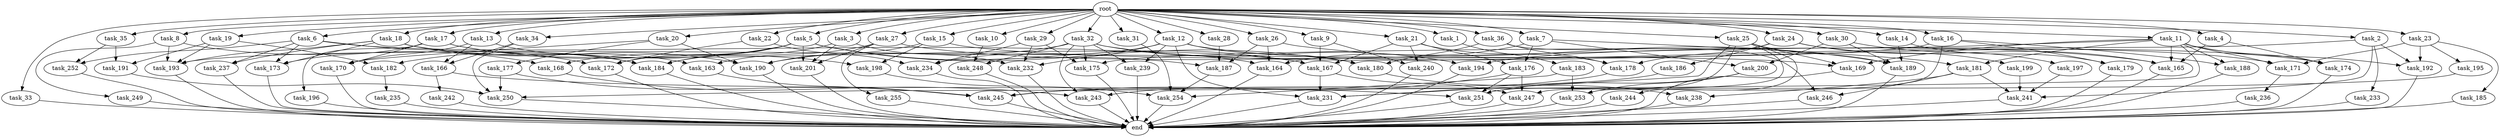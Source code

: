 digraph G {
  task_8 [size="102.400000"];
  task_239 [size="107374182400.000000"];
  task_173 [size="131425999257.600006"];
  task_17 [size="102.400000"];
  task_247 [size="52398601011.200005"];
  task_32 [size="102.400000"];
  task_242 [size="85899345920.000000"];
  task_35 [size="102.400000"];
  task_26 [size="102.400000"];
  task_15 [size="102.400000"];
  task_252 [size="11166914969.600000"];
  task_251 [size="207876417126.400024"];
  task_167 [size="281749854617.600037"];
  task_255 [size="85899345920.000000"];
  task_33 [size="102.400000"];
  task_186 [size="85899345920.000000"];
  task_181 [size="21474836480.000000"];
  task_231 [size="159772783411.200012"];
  task_169 [size="114246130073.600006"];
  task_233 [size="21474836480.000000"];
  task_176 [size="62706522521.600006"];
  task_163 [size="127990025420.800003"];
  task_30 [size="102.400000"];
  task_5 [size="102.400000"];
  task_27 [size="102.400000"];
  task_200 [size="11166914969.600000"];
  task_201 [size="175234665676.800018"];
  task_6 [size="102.400000"];
  task_184 [size="217325345177.600006"];
  task_240 [size="109951162777.600006"];
  task_22 [size="102.400000"];
  task_241 [size="72155450572.800003"];
  task_3 [size="102.400000"];
  task_179 [size="77309411328.000000"];
  task_187 [size="162349763788.800018"];
  task_164 [size="66142496358.400002"];
  task_188 [size="21474836480.000000"];
  task_236 [size="42090679500.800003"];
  task_232 [size="79886391705.600006"];
  task_234 [size="162349763788.800018"];
  task_193 [size="265428978892.800018"];
  task_183 [size="85899345920.000000"];
  task_191 [size="93630287052.800003"];
  task_175 [size="162349763788.800018"];
  task_253 [size="133143986176.000000"];
  task_189 [size="197568495616.000000"];
  root [size="0.000000"];
  task_182 [size="171798691840.000000"];
  task_245 [size="107374182400.000000"];
  task_21 [size="102.400000"];
  task_18 [size="102.400000"];
  task_180 [size="115105123532.800003"];
  task_31 [size="102.400000"];
  task_244 [size="69578470195.199997"];
  task_9 [size="102.400000"];
  task_237 [size="89335319756.800003"];
  task_1 [size="102.400000"];
  task_192 [size="48962627174.400002"];
  task_28 [size="102.400000"];
  task_174 [size="104797202022.400009"];
  task_177 [size="7730941132.800000"];
  task_29 [size="102.400000"];
  task_185 [size="13743895347.200001"];
  task_34 [size="102.400000"];
  task_10 [size="102.400000"];
  task_13 [size="102.400000"];
  task_178 [size="148605868441.600006"];
  task_194 [size="99643241267.200012"];
  task_2 [size="102.400000"];
  task_171 [size="113387136614.400009"];
  end [size="0.000000"];
  task_7 [size="102.400000"];
  task_197 [size="3435973836.800000"];
  task_16 [size="102.400000"];
  task_14 [size="102.400000"];
  task_24 [size="102.400000"];
  task_198 [size="73014444032.000000"];
  task_195 [size="13743895347.200001"];
  task_243 [size="186401580646.400024"];
  task_19 [size="102.400000"];
  task_36 [size="102.400000"];
  task_196 [size="42090679500.800003"];
  task_170 [size="91912300134.400009"];
  task_25 [size="102.400000"];
  task_4 [size="102.400000"];
  task_235 [size="21474836480.000000"];
  task_166 [size="127990025420.800003"];
  task_254 [size="158913789952.000000"];
  task_23 [size="102.400000"];
  task_12 [size="102.400000"];
  task_165 [size="255121057382.400024"];
  task_168 [size="171798691840.000000"];
  task_11 [size="102.400000"];
  task_190 [size="210453397504.000000"];
  task_249 [size="85899345920.000000"];
  task_172 [size="175234665676.800018"];
  task_250 [size="134002979635.200012"];
  task_246 [size="29205777612.800003"];
  task_20 [size="102.400000"];
  task_199 [size="85899345920.000000"];
  task_238 [size="42949672960.000000"];
  task_248 [size="140874927308.800018"];

  task_8 -> task_249 [size="838860800.000000"];
  task_8 -> task_168 [size="838860800.000000"];
  task_8 -> task_193 [size="838860800.000000"];
  task_239 -> end [size="1.000000"];
  task_173 -> end [size="1.000000"];
  task_17 -> task_196 [size="411041792.000000"];
  task_17 -> task_198 [size="411041792.000000"];
  task_17 -> task_163 [size="411041792.000000"];
  task_17 -> task_170 [size="411041792.000000"];
  task_17 -> task_173 [size="411041792.000000"];
  task_247 -> end [size="1.000000"];
  task_32 -> task_190 [size="838860800.000000"];
  task_32 -> task_194 [size="838860800.000000"];
  task_32 -> task_171 [size="838860800.000000"];
  task_32 -> task_239 [size="838860800.000000"];
  task_32 -> task_175 [size="838860800.000000"];
  task_32 -> task_243 [size="838860800.000000"];
  task_32 -> task_248 [size="838860800.000000"];
  task_242 -> end [size="1.000000"];
  task_35 -> task_191 [size="75497472.000000"];
  task_35 -> task_252 [size="75497472.000000"];
  task_26 -> task_189 [size="536870912.000000"];
  task_26 -> task_187 [size="536870912.000000"];
  task_26 -> task_164 [size="536870912.000000"];
  task_15 -> task_190 [size="301989888.000000"];
  task_15 -> task_198 [size="301989888.000000"];
  task_15 -> task_169 [size="301989888.000000"];
  task_252 -> end [size="1.000000"];
  task_251 -> end [size="1.000000"];
  task_167 -> task_231 [size="134217728.000000"];
  task_167 -> task_247 [size="134217728.000000"];
  task_255 -> end [size="1.000000"];
  task_33 -> end [size="1.000000"];
  task_186 -> task_243 [size="301989888.000000"];
  task_181 -> task_241 [size="209715200.000000"];
  task_181 -> task_246 [size="209715200.000000"];
  task_181 -> task_238 [size="209715200.000000"];
  task_231 -> end [size="1.000000"];
  task_169 -> end [size="1.000000"];
  task_233 -> end [size="1.000000"];
  task_176 -> task_245 [size="301989888.000000"];
  task_176 -> task_251 [size="301989888.000000"];
  task_176 -> task_247 [size="301989888.000000"];
  task_163 -> task_245 [size="679477248.000000"];
  task_30 -> task_189 [size="33554432.000000"];
  task_30 -> task_197 [size="33554432.000000"];
  task_30 -> task_200 [size="33554432.000000"];
  task_5 -> task_172 [size="838860800.000000"];
  task_5 -> task_167 [size="838860800.000000"];
  task_5 -> task_182 [size="838860800.000000"];
  task_5 -> task_187 [size="838860800.000000"];
  task_5 -> task_201 [size="838860800.000000"];
  task_5 -> task_184 [size="838860800.000000"];
  task_5 -> task_180 [size="838860800.000000"];
  task_5 -> task_168 [size="838860800.000000"];
  task_27 -> task_201 [size="838860800.000000"];
  task_27 -> task_255 [size="838860800.000000"];
  task_27 -> task_165 [size="838860800.000000"];
  task_27 -> task_163 [size="838860800.000000"];
  task_200 -> task_251 [size="209715200.000000"];
  task_200 -> task_253 [size="209715200.000000"];
  task_201 -> end [size="1.000000"];
  task_6 -> task_172 [size="33554432.000000"];
  task_6 -> task_237 [size="33554432.000000"];
  task_6 -> task_164 [size="33554432.000000"];
  task_6 -> task_252 [size="33554432.000000"];
  task_6 -> task_173 [size="33554432.000000"];
  task_184 -> end [size="1.000000"];
  task_240 -> end [size="1.000000"];
  task_22 -> task_172 [size="838860800.000000"];
  task_22 -> task_234 [size="838860800.000000"];
  task_241 -> end [size="1.000000"];
  task_3 -> task_201 [size="33554432.000000"];
  task_3 -> task_184 [size="33554432.000000"];
  task_3 -> task_232 [size="33554432.000000"];
  task_179 -> end [size="1.000000"];
  task_187 -> task_254 [size="301989888.000000"];
  task_164 -> end [size="1.000000"];
  task_188 -> end [size="1.000000"];
  task_236 -> end [size="1.000000"];
  task_232 -> end [size="1.000000"];
  task_234 -> end [size="1.000000"];
  task_193 -> end [size="1.000000"];
  task_183 -> task_253 [size="411041792.000000"];
  task_183 -> task_254 [size="411041792.000000"];
  task_191 -> task_250 [size="301989888.000000"];
  task_175 -> end [size="1.000000"];
  task_253 -> end [size="1.000000"];
  task_189 -> end [size="1.000000"];
  root -> task_8 [size="1.000000"];
  root -> task_14 [size="1.000000"];
  root -> task_24 [size="1.000000"];
  root -> task_13 [size="1.000000"];
  root -> task_17 [size="1.000000"];
  root -> task_21 [size="1.000000"];
  root -> task_18 [size="1.000000"];
  root -> task_22 [size="1.000000"];
  root -> task_31 [size="1.000000"];
  root -> task_9 [size="1.000000"];
  root -> task_5 [size="1.000000"];
  root -> task_36 [size="1.000000"];
  root -> task_32 [size="1.000000"];
  root -> task_26 [size="1.000000"];
  root -> task_15 [size="1.000000"];
  root -> task_6 [size="1.000000"];
  root -> task_4 [size="1.000000"];
  root -> task_25 [size="1.000000"];
  root -> task_30 [size="1.000000"];
  root -> task_34 [size="1.000000"];
  root -> task_3 [size="1.000000"];
  root -> task_19 [size="1.000000"];
  root -> task_10 [size="1.000000"];
  root -> task_23 [size="1.000000"];
  root -> task_12 [size="1.000000"];
  root -> task_1 [size="1.000000"];
  root -> task_33 [size="1.000000"];
  root -> task_2 [size="1.000000"];
  root -> task_29 [size="1.000000"];
  root -> task_20 [size="1.000000"];
  root -> task_35 [size="1.000000"];
  root -> task_7 [size="1.000000"];
  root -> task_27 [size="1.000000"];
  root -> task_11 [size="1.000000"];
  root -> task_28 [size="1.000000"];
  root -> task_16 [size="1.000000"];
  task_182 -> task_235 [size="209715200.000000"];
  task_245 -> end [size="1.000000"];
  task_21 -> task_167 [size="536870912.000000"];
  task_21 -> task_176 [size="536870912.000000"];
  task_21 -> task_178 [size="536870912.000000"];
  task_21 -> task_240 [size="536870912.000000"];
  task_18 -> task_190 [size="838860800.000000"];
  task_18 -> task_167 [size="838860800.000000"];
  task_18 -> task_173 [size="838860800.000000"];
  task_18 -> task_184 [size="838860800.000000"];
  task_18 -> task_237 [size="838860800.000000"];
  task_18 -> task_193 [size="838860800.000000"];
  task_180 -> task_238 [size="209715200.000000"];
  task_31 -> task_254 [size="536870912.000000"];
  task_244 -> end [size="1.000000"];
  task_9 -> task_167 [size="536870912.000000"];
  task_9 -> task_240 [size="536870912.000000"];
  task_237 -> end [size="1.000000"];
  task_1 -> task_183 [size="838860800.000000"];
  task_192 -> end [size="1.000000"];
  task_28 -> task_187 [size="209715200.000000"];
  task_174 -> end [size="1.000000"];
  task_177 -> task_245 [size="33554432.000000"];
  task_177 -> task_250 [size="33554432.000000"];
  task_29 -> task_175 [size="536870912.000000"];
  task_29 -> task_234 [size="536870912.000000"];
  task_29 -> task_232 [size="536870912.000000"];
  task_185 -> end [size="1.000000"];
  task_34 -> task_166 [size="838860800.000000"];
  task_34 -> task_250 [size="838860800.000000"];
  task_10 -> task_248 [size="536870912.000000"];
  task_13 -> task_170 [size="411041792.000000"];
  task_13 -> task_166 [size="411041792.000000"];
  task_13 -> task_184 [size="411041792.000000"];
  task_178 -> task_231 [size="536870912.000000"];
  task_194 -> end [size="1.000000"];
  task_2 -> task_175 [size="209715200.000000"];
  task_2 -> task_233 [size="209715200.000000"];
  task_2 -> task_241 [size="209715200.000000"];
  task_2 -> task_192 [size="209715200.000000"];
  task_171 -> task_236 [size="411041792.000000"];
  task_7 -> task_181 [size="75497472.000000"];
  task_7 -> task_164 [size="75497472.000000"];
  task_7 -> task_176 [size="75497472.000000"];
  task_7 -> task_200 [size="75497472.000000"];
  task_197 -> task_241 [size="209715200.000000"];
  task_16 -> task_188 [size="75497472.000000"];
  task_16 -> task_193 [size="75497472.000000"];
  task_16 -> task_247 [size="75497472.000000"];
  task_16 -> task_179 [size="75497472.000000"];
  task_14 -> task_189 [size="679477248.000000"];
  task_14 -> task_179 [size="679477248.000000"];
  task_24 -> task_178 [size="838860800.000000"];
  task_24 -> task_199 [size="838860800.000000"];
  task_24 -> task_186 [size="838860800.000000"];
  task_24 -> task_165 [size="838860800.000000"];
  task_198 -> task_254 [size="301989888.000000"];
  task_195 -> task_245 [size="33554432.000000"];
  task_243 -> end [size="1.000000"];
  task_19 -> task_191 [size="838860800.000000"];
  task_19 -> task_182 [size="838860800.000000"];
  task_19 -> task_193 [size="838860800.000000"];
  task_36 -> task_180 [size="75497472.000000"];
  task_36 -> task_178 [size="75497472.000000"];
  task_36 -> task_246 [size="75497472.000000"];
  task_196 -> end [size="1.000000"];
  task_170 -> end [size="1.000000"];
  task_25 -> task_189 [size="679477248.000000"];
  task_25 -> task_251 [size="679477248.000000"];
  task_25 -> task_231 [size="679477248.000000"];
  task_25 -> task_169 [size="679477248.000000"];
  task_25 -> task_253 [size="679477248.000000"];
  task_25 -> task_244 [size="679477248.000000"];
  task_4 -> task_174 [size="679477248.000000"];
  task_4 -> task_165 [size="679477248.000000"];
  task_235 -> end [size="1.000000"];
  task_166 -> task_242 [size="838860800.000000"];
  task_166 -> task_251 [size="838860800.000000"];
  task_254 -> end [size="1.000000"];
  task_23 -> task_185 [size="134217728.000000"];
  task_23 -> task_195 [size="134217728.000000"];
  task_23 -> task_171 [size="134217728.000000"];
  task_23 -> task_192 [size="134217728.000000"];
  task_12 -> task_239 [size="209715200.000000"];
  task_12 -> task_234 [size="209715200.000000"];
  task_12 -> task_232 [size="209715200.000000"];
  task_12 -> task_231 [size="209715200.000000"];
  task_12 -> task_174 [size="209715200.000000"];
  task_12 -> task_180 [size="209715200.000000"];
  task_165 -> end [size="1.000000"];
  task_168 -> task_243 [size="679477248.000000"];
  task_11 -> task_194 [size="134217728.000000"];
  task_11 -> task_250 [size="134217728.000000"];
  task_11 -> task_169 [size="134217728.000000"];
  task_11 -> task_192 [size="134217728.000000"];
  task_11 -> task_188 [size="134217728.000000"];
  task_11 -> task_181 [size="134217728.000000"];
  task_11 -> task_174 [size="134217728.000000"];
  task_11 -> task_165 [size="134217728.000000"];
  task_11 -> task_171 [size="134217728.000000"];
  task_190 -> end [size="1.000000"];
  task_249 -> end [size="1.000000"];
  task_172 -> end [size="1.000000"];
  task_250 -> end [size="1.000000"];
  task_246 -> end [size="1.000000"];
  task_20 -> task_190 [size="75497472.000000"];
  task_20 -> task_170 [size="75497472.000000"];
  task_20 -> task_177 [size="75497472.000000"];
  task_199 -> task_241 [size="75497472.000000"];
  task_238 -> end [size="1.000000"];
  task_248 -> end [size="1.000000"];
}
